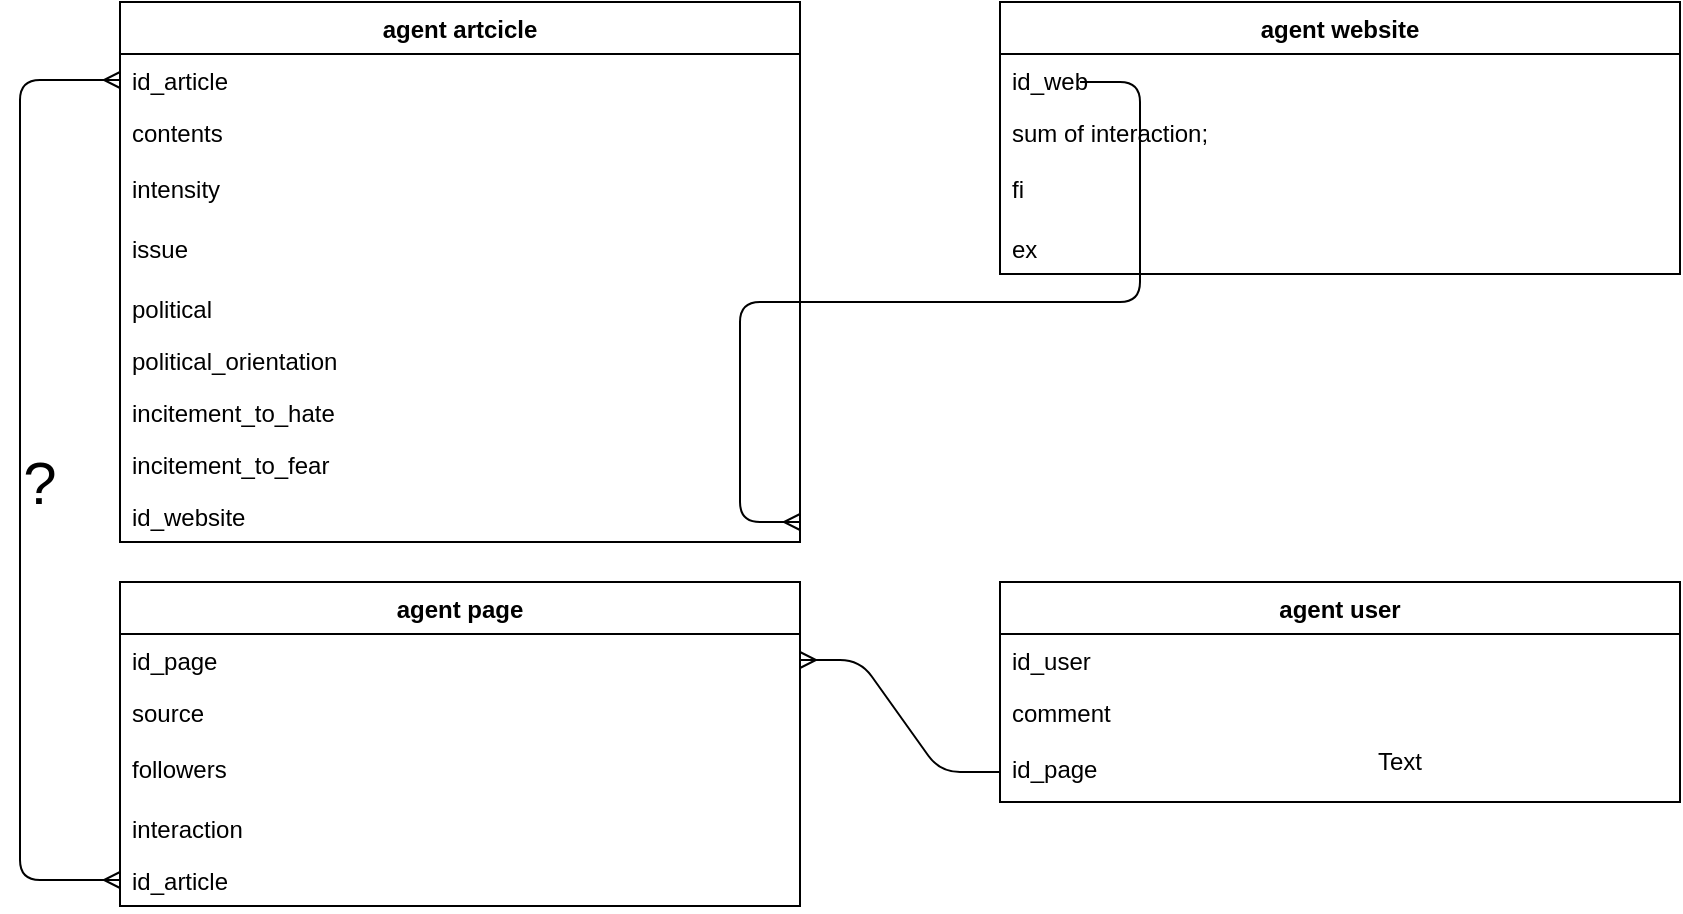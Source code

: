 <mxfile version="14.6.13" type="device"><diagram id="mkxnUrGZpcBaqbedgsRV" name="Page-1"><mxGraphModel dx="1422" dy="882" grid="1" gridSize="10" guides="1" tooltips="1" connect="1" arrows="1" fold="1" page="1" pageScale="1" pageWidth="827" pageHeight="1169" math="0" shadow="0"><root><mxCell id="0"/><mxCell id="1" parent="0"/><mxCell id="N7sJm5TjPJHXRrDXhLCh-1" value="agent artcicle" style="swimlane;fontStyle=1;childLayout=stackLayout;horizontal=1;startSize=26;fillColor=none;horizontalStack=0;resizeParent=1;resizeParentMax=0;resizeLast=0;collapsible=1;marginBottom=0;" parent="1" vertex="1"><mxGeometry x="80" y="40" width="340" height="270" as="geometry"/></mxCell><mxCell id="N7sJm5TjPJHXRrDXhLCh-3" value="id_article" style="text;strokeColor=none;fillColor=none;align=left;verticalAlign=top;spacingLeft=4;spacingRight=4;overflow=hidden;rotatable=0;points=[[0,0.5],[1,0.5]];portConstraint=eastwest;" parent="N7sJm5TjPJHXRrDXhLCh-1" vertex="1"><mxGeometry y="26" width="340" height="26" as="geometry"/></mxCell><mxCell id="N7sJm5TjPJHXRrDXhLCh-4" value="contents" style="text;strokeColor=none;fillColor=none;align=left;verticalAlign=top;spacingLeft=4;spacingRight=4;overflow=hidden;rotatable=0;points=[[0,0.5],[1,0.5]];portConstraint=eastwest;" parent="N7sJm5TjPJHXRrDXhLCh-1" vertex="1"><mxGeometry y="52" width="340" height="28" as="geometry"/></mxCell><mxCell id="N7sJm5TjPJHXRrDXhLCh-5" value="intensity" style="text;strokeColor=none;fillColor=none;align=left;verticalAlign=top;spacingLeft=4;spacingRight=4;overflow=hidden;rotatable=0;points=[[0,0.5],[1,0.5]];portConstraint=eastwest;" parent="N7sJm5TjPJHXRrDXhLCh-1" vertex="1"><mxGeometry y="80" width="340" height="30" as="geometry"/></mxCell><mxCell id="N7sJm5TjPJHXRrDXhLCh-7" value="issue" style="text;strokeColor=none;fillColor=none;align=left;verticalAlign=top;spacingLeft=4;spacingRight=4;overflow=hidden;rotatable=0;points=[[0,0.5],[1,0.5]];portConstraint=eastwest;" parent="N7sJm5TjPJHXRrDXhLCh-1" vertex="1"><mxGeometry y="110" width="340" height="30" as="geometry"/></mxCell><mxCell id="N7sJm5TjPJHXRrDXhLCh-8" value="political" style="text;strokeColor=none;fillColor=none;align=left;verticalAlign=top;spacingLeft=4;spacingRight=4;overflow=hidden;rotatable=0;points=[[0,0.5],[1,0.5]];portConstraint=eastwest;" parent="N7sJm5TjPJHXRrDXhLCh-1" vertex="1"><mxGeometry y="140" width="340" height="26" as="geometry"/></mxCell><mxCell id="N7sJm5TjPJHXRrDXhLCh-9" value="political_orientation" style="text;strokeColor=none;fillColor=none;align=left;verticalAlign=top;spacingLeft=4;spacingRight=4;overflow=hidden;rotatable=0;points=[[0,0.5],[1,0.5]];portConstraint=eastwest;" parent="N7sJm5TjPJHXRrDXhLCh-1" vertex="1"><mxGeometry y="166" width="340" height="26" as="geometry"/></mxCell><mxCell id="N7sJm5TjPJHXRrDXhLCh-11" value="incitement_to_hate" style="text;strokeColor=none;fillColor=none;align=left;verticalAlign=top;spacingLeft=4;spacingRight=4;overflow=hidden;rotatable=0;points=[[0,0.5],[1,0.5]];portConstraint=eastwest;" parent="N7sJm5TjPJHXRrDXhLCh-1" vertex="1"><mxGeometry y="192" width="340" height="26" as="geometry"/></mxCell><mxCell id="N7sJm5TjPJHXRrDXhLCh-12" value="incitement_to_fear " style="text;strokeColor=none;fillColor=none;align=left;verticalAlign=top;spacingLeft=4;spacingRight=4;overflow=hidden;rotatable=0;points=[[0,0.5],[1,0.5]];portConstraint=eastwest;" parent="N7sJm5TjPJHXRrDXhLCh-1" vertex="1"><mxGeometry y="218" width="340" height="26" as="geometry"/></mxCell><mxCell id="N7sJm5TjPJHXRrDXhLCh-13" value="id_website" style="text;strokeColor=none;fillColor=none;align=left;verticalAlign=top;spacingLeft=4;spacingRight=4;overflow=hidden;rotatable=0;points=[[0,0.5],[1,0.5]];portConstraint=eastwest;" parent="N7sJm5TjPJHXRrDXhLCh-1" vertex="1"><mxGeometry y="244" width="340" height="26" as="geometry"/></mxCell><mxCell id="N7sJm5TjPJHXRrDXhLCh-14" value="agent website" style="swimlane;fontStyle=1;childLayout=stackLayout;horizontal=1;startSize=26;fillColor=none;horizontalStack=0;resizeParent=1;resizeParentMax=0;resizeLast=0;collapsible=1;marginBottom=0;" parent="1" vertex="1"><mxGeometry x="520" y="40" width="340" height="136" as="geometry"/></mxCell><mxCell id="N7sJm5TjPJHXRrDXhLCh-15" value="id_web" style="text;strokeColor=none;fillColor=none;align=left;verticalAlign=top;spacingLeft=4;spacingRight=4;overflow=hidden;rotatable=0;points=[[0,0.5],[1,0.5]];portConstraint=eastwest;" parent="N7sJm5TjPJHXRrDXhLCh-14" vertex="1"><mxGeometry y="26" width="340" height="26" as="geometry"/></mxCell><mxCell id="N7sJm5TjPJHXRrDXhLCh-16" value="sum of interaction;" style="text;strokeColor=none;fillColor=none;align=left;verticalAlign=top;spacingLeft=4;spacingRight=4;overflow=hidden;rotatable=0;points=[[0,0.5],[1,0.5]];portConstraint=eastwest;" parent="N7sJm5TjPJHXRrDXhLCh-14" vertex="1"><mxGeometry y="52" width="340" height="28" as="geometry"/></mxCell><mxCell id="N7sJm5TjPJHXRrDXhLCh-18" value="fi" style="text;strokeColor=none;fillColor=none;align=left;verticalAlign=top;spacingLeft=4;spacingRight=4;overflow=hidden;rotatable=0;points=[[0,0.5],[1,0.5]];portConstraint=eastwest;" parent="N7sJm5TjPJHXRrDXhLCh-14" vertex="1"><mxGeometry y="80" width="340" height="30" as="geometry"/></mxCell><mxCell id="N7sJm5TjPJHXRrDXhLCh-19" value="ex" style="text;strokeColor=none;fillColor=none;align=left;verticalAlign=top;spacingLeft=4;spacingRight=4;overflow=hidden;rotatable=0;points=[[0,0.5],[1,0.5]];portConstraint=eastwest;" parent="N7sJm5TjPJHXRrDXhLCh-14" vertex="1"><mxGeometry y="110" width="340" height="26" as="geometry"/></mxCell><mxCell id="N7sJm5TjPJHXRrDXhLCh-24" value="agent page" style="swimlane;fontStyle=1;childLayout=stackLayout;horizontal=1;startSize=26;fillColor=none;horizontalStack=0;resizeParent=1;resizeParentMax=0;resizeLast=0;collapsible=1;marginBottom=0;" parent="1" vertex="1"><mxGeometry x="80" y="330" width="340" height="162" as="geometry"/></mxCell><mxCell id="N7sJm5TjPJHXRrDXhLCh-25" value="id_page" style="text;strokeColor=none;fillColor=none;align=left;verticalAlign=top;spacingLeft=4;spacingRight=4;overflow=hidden;rotatable=0;points=[[0,0.5],[1,0.5]];portConstraint=eastwest;" parent="N7sJm5TjPJHXRrDXhLCh-24" vertex="1"><mxGeometry y="26" width="340" height="26" as="geometry"/></mxCell><mxCell id="N7sJm5TjPJHXRrDXhLCh-26" value="source " style="text;strokeColor=none;fillColor=none;align=left;verticalAlign=top;spacingLeft=4;spacingRight=4;overflow=hidden;rotatable=0;points=[[0,0.5],[1,0.5]];portConstraint=eastwest;" parent="N7sJm5TjPJHXRrDXhLCh-24" vertex="1"><mxGeometry y="52" width="340" height="28" as="geometry"/></mxCell><mxCell id="N7sJm5TjPJHXRrDXhLCh-27" value="followers" style="text;strokeColor=none;fillColor=none;align=left;verticalAlign=top;spacingLeft=4;spacingRight=4;overflow=hidden;rotatable=0;points=[[0,0.5],[1,0.5]];portConstraint=eastwest;" parent="N7sJm5TjPJHXRrDXhLCh-24" vertex="1"><mxGeometry y="80" width="340" height="30" as="geometry"/></mxCell><mxCell id="N7sJm5TjPJHXRrDXhLCh-29" value="interaction" style="text;strokeColor=none;fillColor=none;align=left;verticalAlign=top;spacingLeft=4;spacingRight=4;overflow=hidden;rotatable=0;points=[[0,0.5],[1,0.5]];portConstraint=eastwest;" parent="N7sJm5TjPJHXRrDXhLCh-24" vertex="1"><mxGeometry y="110" width="340" height="26" as="geometry"/></mxCell><mxCell id="N7sJm5TjPJHXRrDXhLCh-33" value="id_article" style="text;strokeColor=none;fillColor=none;align=left;verticalAlign=top;spacingLeft=4;spacingRight=4;overflow=hidden;rotatable=0;points=[[0,0.5],[1,0.5]];portConstraint=eastwest;" parent="N7sJm5TjPJHXRrDXhLCh-24" vertex="1"><mxGeometry y="136" width="340" height="26" as="geometry"/></mxCell><mxCell id="N7sJm5TjPJHXRrDXhLCh-34" value="agent user" style="swimlane;fontStyle=1;childLayout=stackLayout;horizontal=1;startSize=26;fillColor=none;horizontalStack=0;resizeParent=1;resizeParentMax=0;resizeLast=0;collapsible=1;marginBottom=0;" parent="1" vertex="1"><mxGeometry x="520" y="330" width="340" height="110" as="geometry"/></mxCell><mxCell id="N7sJm5TjPJHXRrDXhLCh-35" value="id_user" style="text;strokeColor=none;fillColor=none;align=left;verticalAlign=top;spacingLeft=4;spacingRight=4;overflow=hidden;rotatable=0;points=[[0,0.5],[1,0.5]];portConstraint=eastwest;" parent="N7sJm5TjPJHXRrDXhLCh-34" vertex="1"><mxGeometry y="26" width="340" height="26" as="geometry"/></mxCell><mxCell id="N7sJm5TjPJHXRrDXhLCh-36" value="comment" style="text;strokeColor=none;fillColor=none;align=left;verticalAlign=top;spacingLeft=4;spacingRight=4;overflow=hidden;rotatable=0;points=[[0,0.5],[1,0.5]];portConstraint=eastwest;" parent="N7sJm5TjPJHXRrDXhLCh-34" vertex="1"><mxGeometry y="52" width="340" height="28" as="geometry"/></mxCell><mxCell id="N7sJm5TjPJHXRrDXhLCh-37" value="id_page" style="text;strokeColor=none;fillColor=none;align=left;verticalAlign=top;spacingLeft=4;spacingRight=4;overflow=hidden;rotatable=0;points=[[0,0.5],[1,0.5]];portConstraint=eastwest;" parent="N7sJm5TjPJHXRrDXhLCh-34" vertex="1"><mxGeometry y="80" width="340" height="30" as="geometry"/></mxCell><mxCell id="mab-okCs_UeBffUaz_QN-4" value="" style="edgeStyle=elbowEdgeStyle;fontSize=12;html=1;endArrow=ERmany;startArrow=ERmany;elbow=vertical;entryX=0;entryY=0.5;entryDx=0;entryDy=0;exitX=0;exitY=0.5;exitDx=0;exitDy=0;" parent="1" source="N7sJm5TjPJHXRrDXhLCh-33" target="N7sJm5TjPJHXRrDXhLCh-3" edge="1"><mxGeometry width="100" height="100" relative="1" as="geometry"><mxPoint x="10" y="480" as="sourcePoint"/><mxPoint x="50" y="79" as="targetPoint"/><Array as="points"><mxPoint x="30" y="230"/></Array></mxGeometry></mxCell><mxCell id="mab-okCs_UeBffUaz_QN-5" value="" style="edgeStyle=entityRelationEdgeStyle;fontSize=12;html=1;endArrow=ERmany;entryX=1;entryY=0.5;entryDx=0;entryDy=0;exitX=0;exitY=0.5;exitDx=0;exitDy=0;" parent="1" source="N7sJm5TjPJHXRrDXhLCh-37" target="N7sJm5TjPJHXRrDXhLCh-25" edge="1"><mxGeometry width="100" height="100" relative="1" as="geometry"><mxPoint x="480" y="390" as="sourcePoint"/><mxPoint x="680" y="390" as="targetPoint"/></mxGeometry></mxCell><mxCell id="q0HtXHFNBEc0NSH8PiCl-2" value="" style="edgeStyle=entityRelationEdgeStyle;fontSize=12;html=1;endArrow=ERmany;" parent="1" edge="1"><mxGeometry width="100" height="100" relative="1" as="geometry"><mxPoint x="560" y="80" as="sourcePoint"/><mxPoint x="420" y="300" as="targetPoint"/></mxGeometry></mxCell><mxCell id="q0HtXHFNBEc0NSH8PiCl-3" value="Text" style="text;html=1;strokeColor=none;fillColor=none;align=center;verticalAlign=middle;whiteSpace=wrap;rounded=0;" parent="1" vertex="1"><mxGeometry x="700" y="410" width="40" height="20" as="geometry"/></mxCell><mxCell id="q0HtXHFNBEc0NSH8PiCl-5" value="&lt;font style=&quot;font-size: 30px&quot;&gt;?&lt;/font&gt;" style="text;html=1;strokeColor=none;fillColor=none;align=center;verticalAlign=middle;whiteSpace=wrap;rounded=0;" parent="1" vertex="1"><mxGeometry x="20" y="270" width="40" height="20" as="geometry"/></mxCell></root></mxGraphModel></diagram></mxfile>